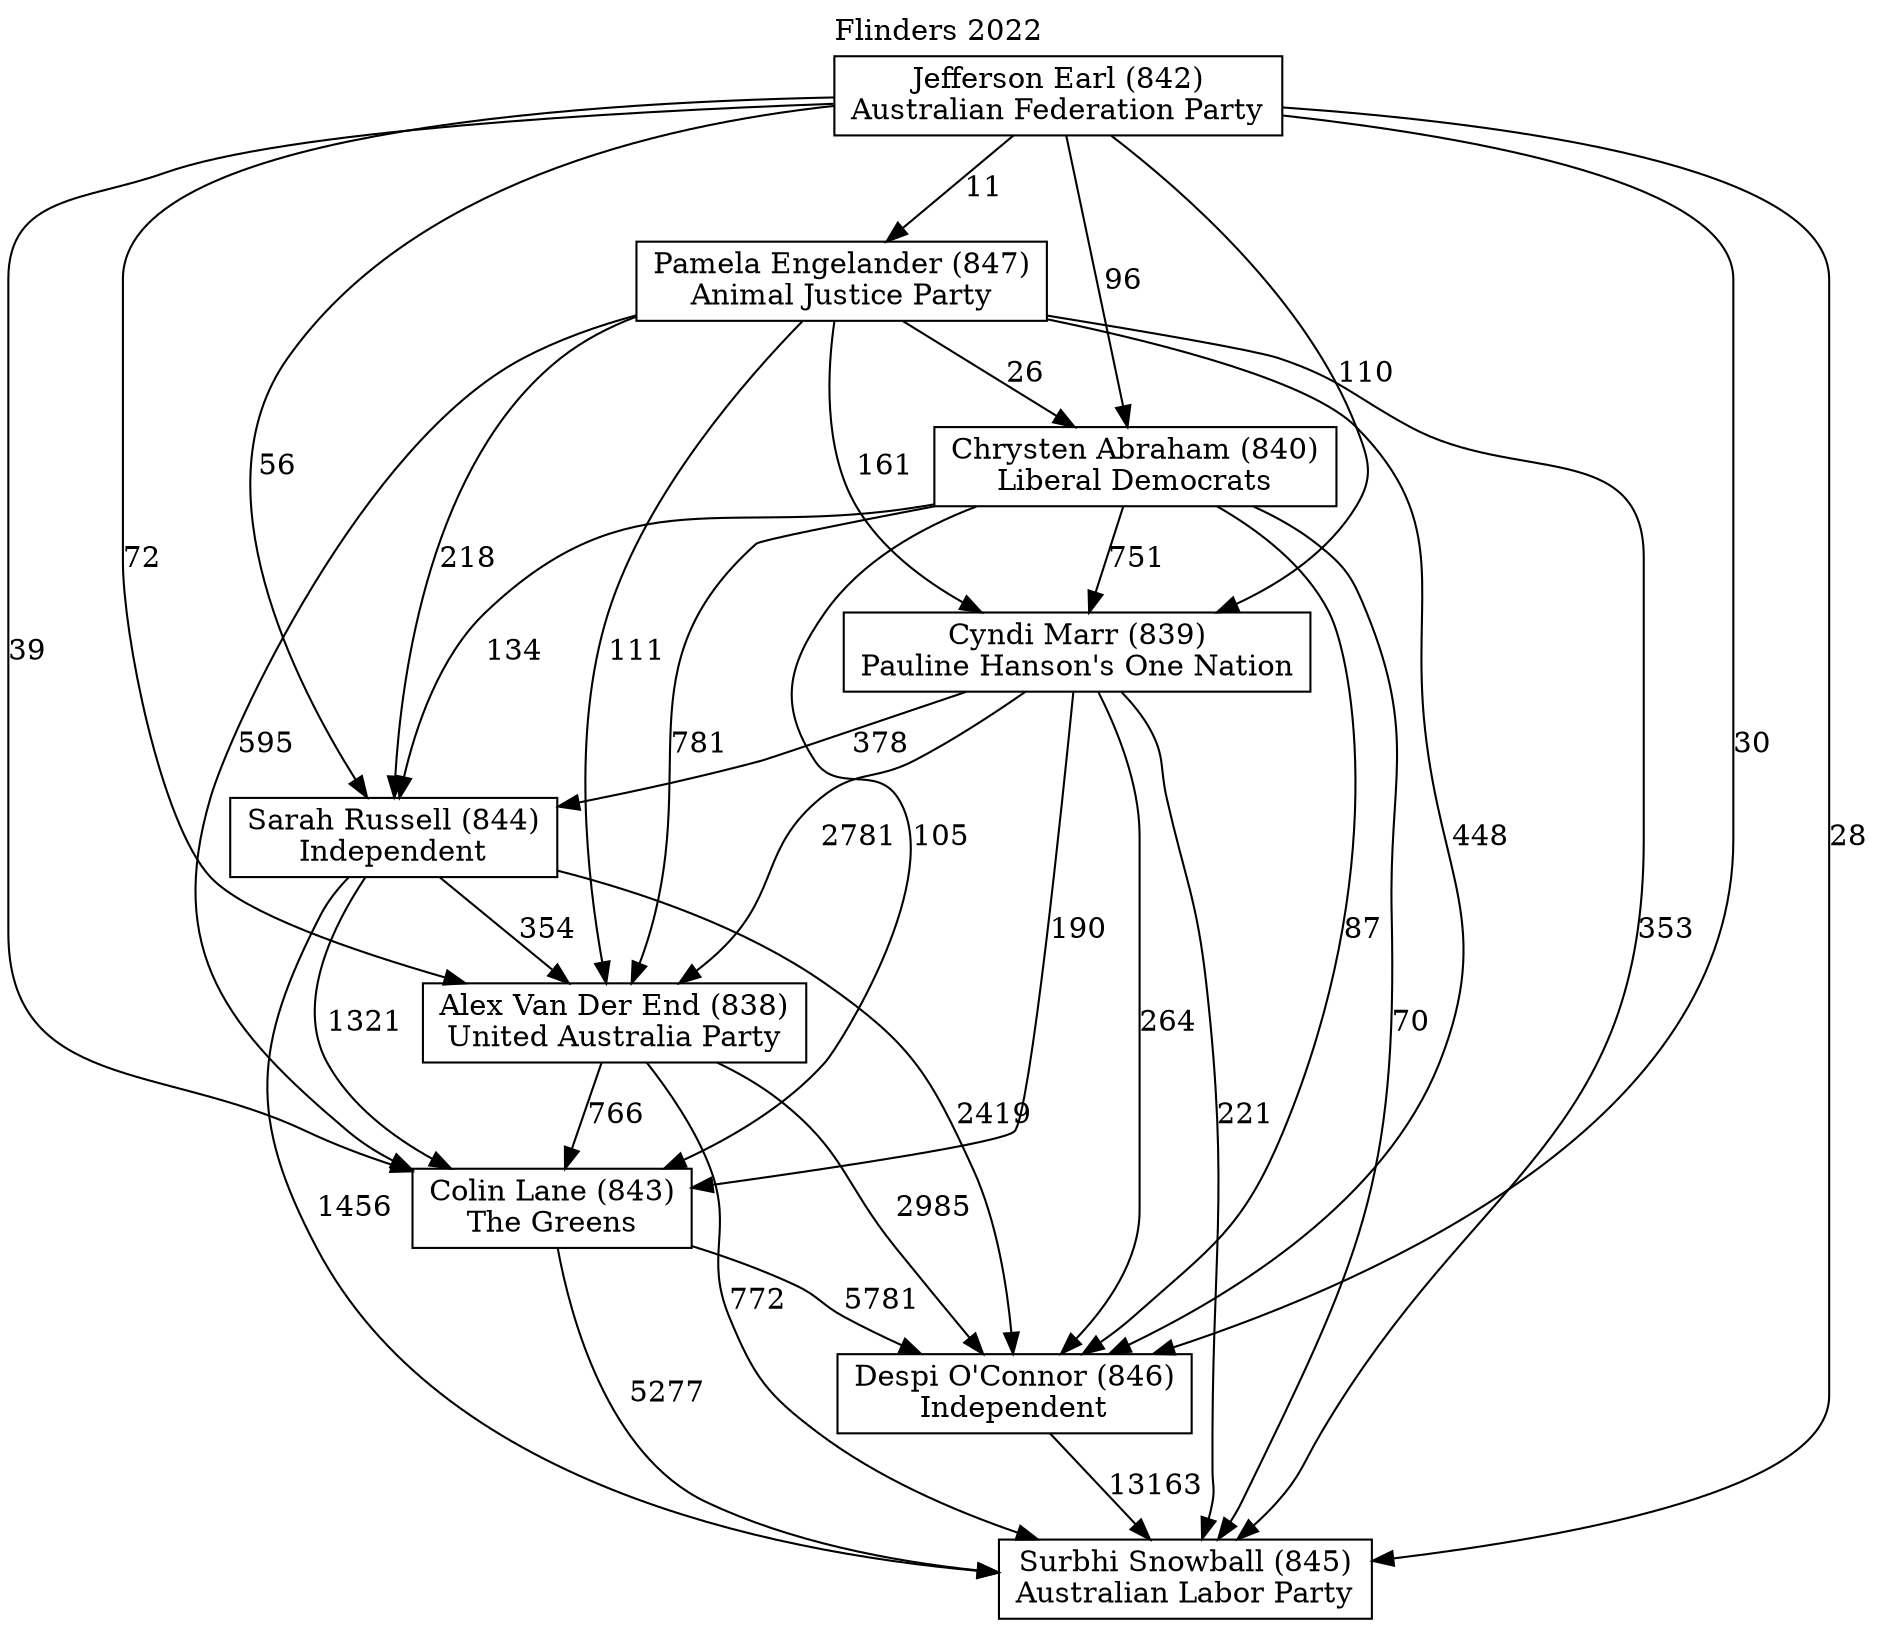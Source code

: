 // House preference flow
digraph "Surbhi Snowball (845)_Flinders_2022" {
	graph [label="Flinders 2022" labelloc=t mclimit=10]
	node [shape=box]
	"Cyndi Marr (839)" [label="Cyndi Marr (839)
Pauline Hanson's One Nation"]
	"Colin Lane (843)" [label="Colin Lane (843)
The Greens"]
	"Chrysten Abraham (840)" [label="Chrysten Abraham (840)
Liberal Democrats"]
	"Despi O'Connor (846)" [label="Despi O'Connor (846)
Independent"]
	"Jefferson Earl (842)" [label="Jefferson Earl (842)
Australian Federation Party"]
	"Sarah Russell (844)" [label="Sarah Russell (844)
Independent"]
	"Alex Van Der End (838)" [label="Alex Van Der End (838)
United Australia Party"]
	"Pamela Engelander (847)" [label="Pamela Engelander (847)
Animal Justice Party"]
	"Surbhi Snowball (845)" [label="Surbhi Snowball (845)
Australian Labor Party"]
	"Sarah Russell (844)" -> "Alex Van Der End (838)" [label=354]
	"Jefferson Earl (842)" -> "Cyndi Marr (839)" [label=110]
	"Sarah Russell (844)" -> "Surbhi Snowball (845)" [label=1456]
	"Cyndi Marr (839)" -> "Sarah Russell (844)" [label=378]
	"Colin Lane (843)" -> "Surbhi Snowball (845)" [label=5277]
	"Jefferson Earl (842)" -> "Despi O'Connor (846)" [label=30]
	"Despi O'Connor (846)" -> "Surbhi Snowball (845)" [label=13163]
	"Pamela Engelander (847)" -> "Despi O'Connor (846)" [label=448]
	"Jefferson Earl (842)" -> "Pamela Engelander (847)" [label=11]
	"Jefferson Earl (842)" -> "Alex Van Der End (838)" [label=72]
	"Chrysten Abraham (840)" -> "Despi O'Connor (846)" [label=87]
	"Chrysten Abraham (840)" -> "Surbhi Snowball (845)" [label=70]
	"Jefferson Earl (842)" -> "Sarah Russell (844)" [label=56]
	"Chrysten Abraham (840)" -> "Sarah Russell (844)" [label=134]
	"Pamela Engelander (847)" -> "Surbhi Snowball (845)" [label=353]
	"Sarah Russell (844)" -> "Despi O'Connor (846)" [label=2419]
	"Pamela Engelander (847)" -> "Sarah Russell (844)" [label=218]
	"Alex Van Der End (838)" -> "Surbhi Snowball (845)" [label=772]
	"Alex Van Der End (838)" -> "Despi O'Connor (846)" [label=2985]
	"Pamela Engelander (847)" -> "Colin Lane (843)" [label=595]
	"Sarah Russell (844)" -> "Colin Lane (843)" [label=1321]
	"Cyndi Marr (839)" -> "Despi O'Connor (846)" [label=264]
	"Pamela Engelander (847)" -> "Chrysten Abraham (840)" [label=26]
	"Chrysten Abraham (840)" -> "Colin Lane (843)" [label=105]
	"Alex Van Der End (838)" -> "Colin Lane (843)" [label=766]
	"Colin Lane (843)" -> "Despi O'Connor (846)" [label=5781]
	"Cyndi Marr (839)" -> "Surbhi Snowball (845)" [label=221]
	"Jefferson Earl (842)" -> "Chrysten Abraham (840)" [label=96]
	"Jefferson Earl (842)" -> "Colin Lane (843)" [label=39]
	"Cyndi Marr (839)" -> "Colin Lane (843)" [label=190]
	"Cyndi Marr (839)" -> "Alex Van Der End (838)" [label=2781]
	"Pamela Engelander (847)" -> "Alex Van Der End (838)" [label=111]
	"Chrysten Abraham (840)" -> "Cyndi Marr (839)" [label=751]
	"Chrysten Abraham (840)" -> "Alex Van Der End (838)" [label=781]
	"Pamela Engelander (847)" -> "Cyndi Marr (839)" [label=161]
	"Jefferson Earl (842)" -> "Surbhi Snowball (845)" [label=28]
}
